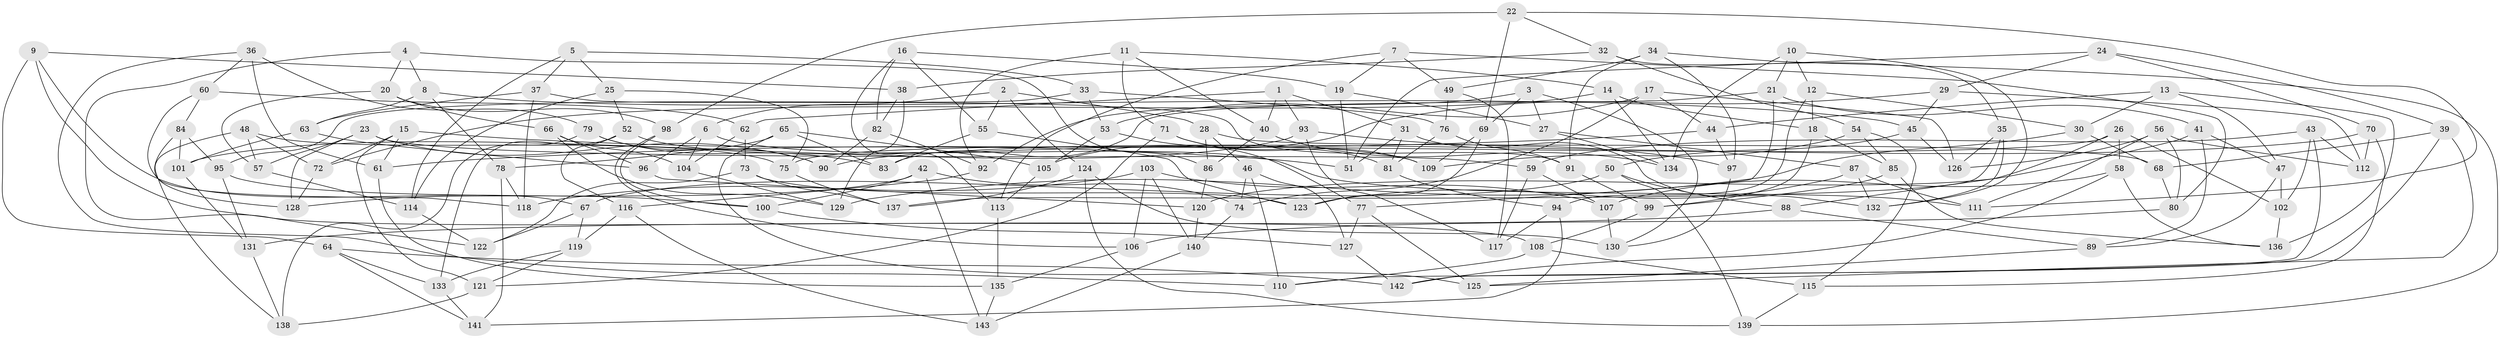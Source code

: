 // coarse degree distribution, {10: 0.05813953488372093, 4: 0.7209302325581395, 3: 0.09302325581395349, 5: 0.011627906976744186, 11: 0.05813953488372093, 9: 0.03488372093023256, 7: 0.011627906976744186, 12: 0.011627906976744186}
// Generated by graph-tools (version 1.1) at 2025/54/03/04/25 22:54:07]
// undirected, 143 vertices, 286 edges
graph export_dot {
  node [color=gray90,style=filled];
  1;
  2;
  3;
  4;
  5;
  6;
  7;
  8;
  9;
  10;
  11;
  12;
  13;
  14;
  15;
  16;
  17;
  18;
  19;
  20;
  21;
  22;
  23;
  24;
  25;
  26;
  27;
  28;
  29;
  30;
  31;
  32;
  33;
  34;
  35;
  36;
  37;
  38;
  39;
  40;
  41;
  42;
  43;
  44;
  45;
  46;
  47;
  48;
  49;
  50;
  51;
  52;
  53;
  54;
  55;
  56;
  57;
  58;
  59;
  60;
  61;
  62;
  63;
  64;
  65;
  66;
  67;
  68;
  69;
  70;
  71;
  72;
  73;
  74;
  75;
  76;
  77;
  78;
  79;
  80;
  81;
  82;
  83;
  84;
  85;
  86;
  87;
  88;
  89;
  90;
  91;
  92;
  93;
  94;
  95;
  96;
  97;
  98;
  99;
  100;
  101;
  102;
  103;
  104;
  105;
  106;
  107;
  108;
  109;
  110;
  111;
  112;
  113;
  114;
  115;
  116;
  117;
  118;
  119;
  120;
  121;
  122;
  123;
  124;
  125;
  126;
  127;
  128;
  129;
  130;
  131;
  132;
  133;
  134;
  135;
  136;
  137;
  138;
  139;
  140;
  141;
  142;
  143;
  1 -- 40;
  1 -- 93;
  1 -- 31;
  1 -- 62;
  2 -- 6;
  2 -- 28;
  2 -- 124;
  2 -- 55;
  3 -- 27;
  3 -- 69;
  3 -- 130;
  3 -- 92;
  4 -- 8;
  4 -- 86;
  4 -- 122;
  4 -- 20;
  5 -- 33;
  5 -- 114;
  5 -- 37;
  5 -- 25;
  6 -- 111;
  6 -- 104;
  6 -- 96;
  7 -- 113;
  7 -- 49;
  7 -- 80;
  7 -- 19;
  8 -- 78;
  8 -- 45;
  8 -- 63;
  9 -- 67;
  9 -- 108;
  9 -- 38;
  9 -- 64;
  10 -- 21;
  10 -- 134;
  10 -- 132;
  10 -- 12;
  11 -- 92;
  11 -- 71;
  11 -- 40;
  11 -- 14;
  12 -- 94;
  12 -- 30;
  12 -- 18;
  13 -- 136;
  13 -- 30;
  13 -- 44;
  13 -- 47;
  14 -- 72;
  14 -- 134;
  14 -- 18;
  15 -- 61;
  15 -- 72;
  15 -- 51;
  15 -- 121;
  16 -- 113;
  16 -- 82;
  16 -- 19;
  16 -- 55;
  17 -- 74;
  17 -- 44;
  17 -- 126;
  17 -- 53;
  18 -- 85;
  18 -- 99;
  19 -- 51;
  19 -- 27;
  20 -- 57;
  20 -- 66;
  20 -- 98;
  21 -- 41;
  21 -- 77;
  21 -- 83;
  22 -- 32;
  22 -- 69;
  22 -- 111;
  22 -- 98;
  23 -- 59;
  23 -- 128;
  23 -- 90;
  23 -- 57;
  24 -- 51;
  24 -- 70;
  24 -- 39;
  24 -- 29;
  25 -- 114;
  25 -- 52;
  25 -- 75;
  26 -- 58;
  26 -- 75;
  26 -- 102;
  26 -- 88;
  27 -- 87;
  27 -- 134;
  28 -- 68;
  28 -- 46;
  28 -- 86;
  29 -- 105;
  29 -- 45;
  29 -- 112;
  30 -- 129;
  30 -- 68;
  31 -- 51;
  31 -- 132;
  31 -- 81;
  32 -- 38;
  32 -- 54;
  32 -- 35;
  33 -- 76;
  33 -- 95;
  33 -- 53;
  34 -- 97;
  34 -- 49;
  34 -- 139;
  34 -- 91;
  35 -- 132;
  35 -- 126;
  35 -- 137;
  36 -- 60;
  36 -- 61;
  36 -- 110;
  36 -- 79;
  37 -- 118;
  37 -- 91;
  37 -- 63;
  38 -- 129;
  38 -- 82;
  39 -- 142;
  39 -- 125;
  39 -- 68;
  40 -- 134;
  40 -- 86;
  41 -- 89;
  41 -- 120;
  41 -- 47;
  42 -- 100;
  42 -- 143;
  42 -- 74;
  42 -- 128;
  43 -- 110;
  43 -- 59;
  43 -- 102;
  43 -- 112;
  44 -- 97;
  44 -- 61;
  45 -- 126;
  45 -- 50;
  46 -- 127;
  46 -- 74;
  46 -- 110;
  47 -- 89;
  47 -- 102;
  48 -- 57;
  48 -- 75;
  48 -- 72;
  48 -- 138;
  49 -- 117;
  49 -- 76;
  50 -- 67;
  50 -- 139;
  50 -- 88;
  52 -- 116;
  52 -- 109;
  52 -- 133;
  53 -- 105;
  53 -- 77;
  54 -- 115;
  54 -- 85;
  54 -- 109;
  55 -- 83;
  55 -- 123;
  56 -- 111;
  56 -- 126;
  56 -- 112;
  56 -- 80;
  57 -- 114;
  58 -- 107;
  58 -- 142;
  58 -- 136;
  59 -- 117;
  59 -- 107;
  60 -- 118;
  60 -- 62;
  60 -- 84;
  61 -- 135;
  62 -- 104;
  62 -- 73;
  63 -- 96;
  63 -- 101;
  64 -- 141;
  64 -- 133;
  64 -- 142;
  65 -- 83;
  65 -- 125;
  65 -- 78;
  65 -- 105;
  66 -- 129;
  66 -- 104;
  66 -- 96;
  67 -- 122;
  67 -- 119;
  68 -- 80;
  69 -- 123;
  69 -- 109;
  70 -- 112;
  70 -- 115;
  70 -- 90;
  71 -- 81;
  71 -- 109;
  71 -- 121;
  72 -- 128;
  73 -- 122;
  73 -- 123;
  73 -- 137;
  74 -- 140;
  75 -- 137;
  76 -- 91;
  76 -- 81;
  77 -- 127;
  77 -- 125;
  78 -- 141;
  78 -- 118;
  79 -- 138;
  79 -- 90;
  79 -- 83;
  80 -- 106;
  81 -- 94;
  82 -- 92;
  82 -- 90;
  84 -- 128;
  84 -- 95;
  84 -- 101;
  85 -- 136;
  85 -- 99;
  86 -- 120;
  87 -- 123;
  87 -- 132;
  87 -- 111;
  88 -- 131;
  88 -- 89;
  89 -- 125;
  91 -- 99;
  92 -- 116;
  93 -- 117;
  93 -- 101;
  93 -- 97;
  94 -- 141;
  94 -- 117;
  95 -- 131;
  95 -- 100;
  96 -- 120;
  97 -- 130;
  98 -- 100;
  98 -- 106;
  99 -- 108;
  100 -- 127;
  101 -- 131;
  102 -- 136;
  103 -- 106;
  103 -- 140;
  103 -- 118;
  103 -- 107;
  104 -- 129;
  105 -- 113;
  106 -- 135;
  107 -- 130;
  108 -- 110;
  108 -- 115;
  113 -- 135;
  114 -- 122;
  115 -- 139;
  116 -- 119;
  116 -- 143;
  119 -- 121;
  119 -- 133;
  120 -- 140;
  121 -- 138;
  124 -- 139;
  124 -- 130;
  124 -- 137;
  127 -- 142;
  131 -- 138;
  133 -- 141;
  135 -- 143;
  140 -- 143;
}
